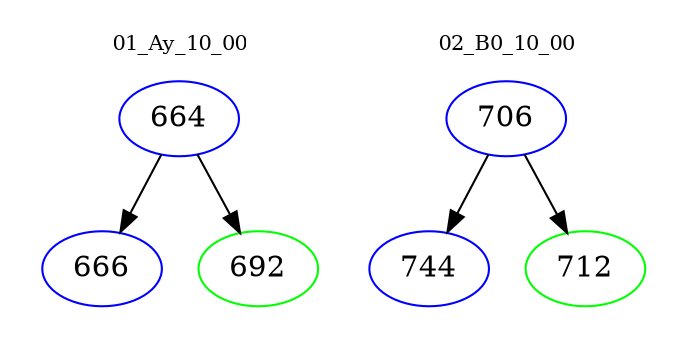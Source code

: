 digraph{
subgraph cluster_0 {
color = white
label = "01_Ay_10_00";
fontsize=10;
T0_664 [label="664", color="blue"]
T0_664 -> T0_666 [color="black"]
T0_666 [label="666", color="blue"]
T0_664 -> T0_692 [color="black"]
T0_692 [label="692", color="green"]
}
subgraph cluster_1 {
color = white
label = "02_B0_10_00";
fontsize=10;
T1_706 [label="706", color="blue"]
T1_706 -> T1_744 [color="black"]
T1_744 [label="744", color="blue"]
T1_706 -> T1_712 [color="black"]
T1_712 [label="712", color="green"]
}
}
